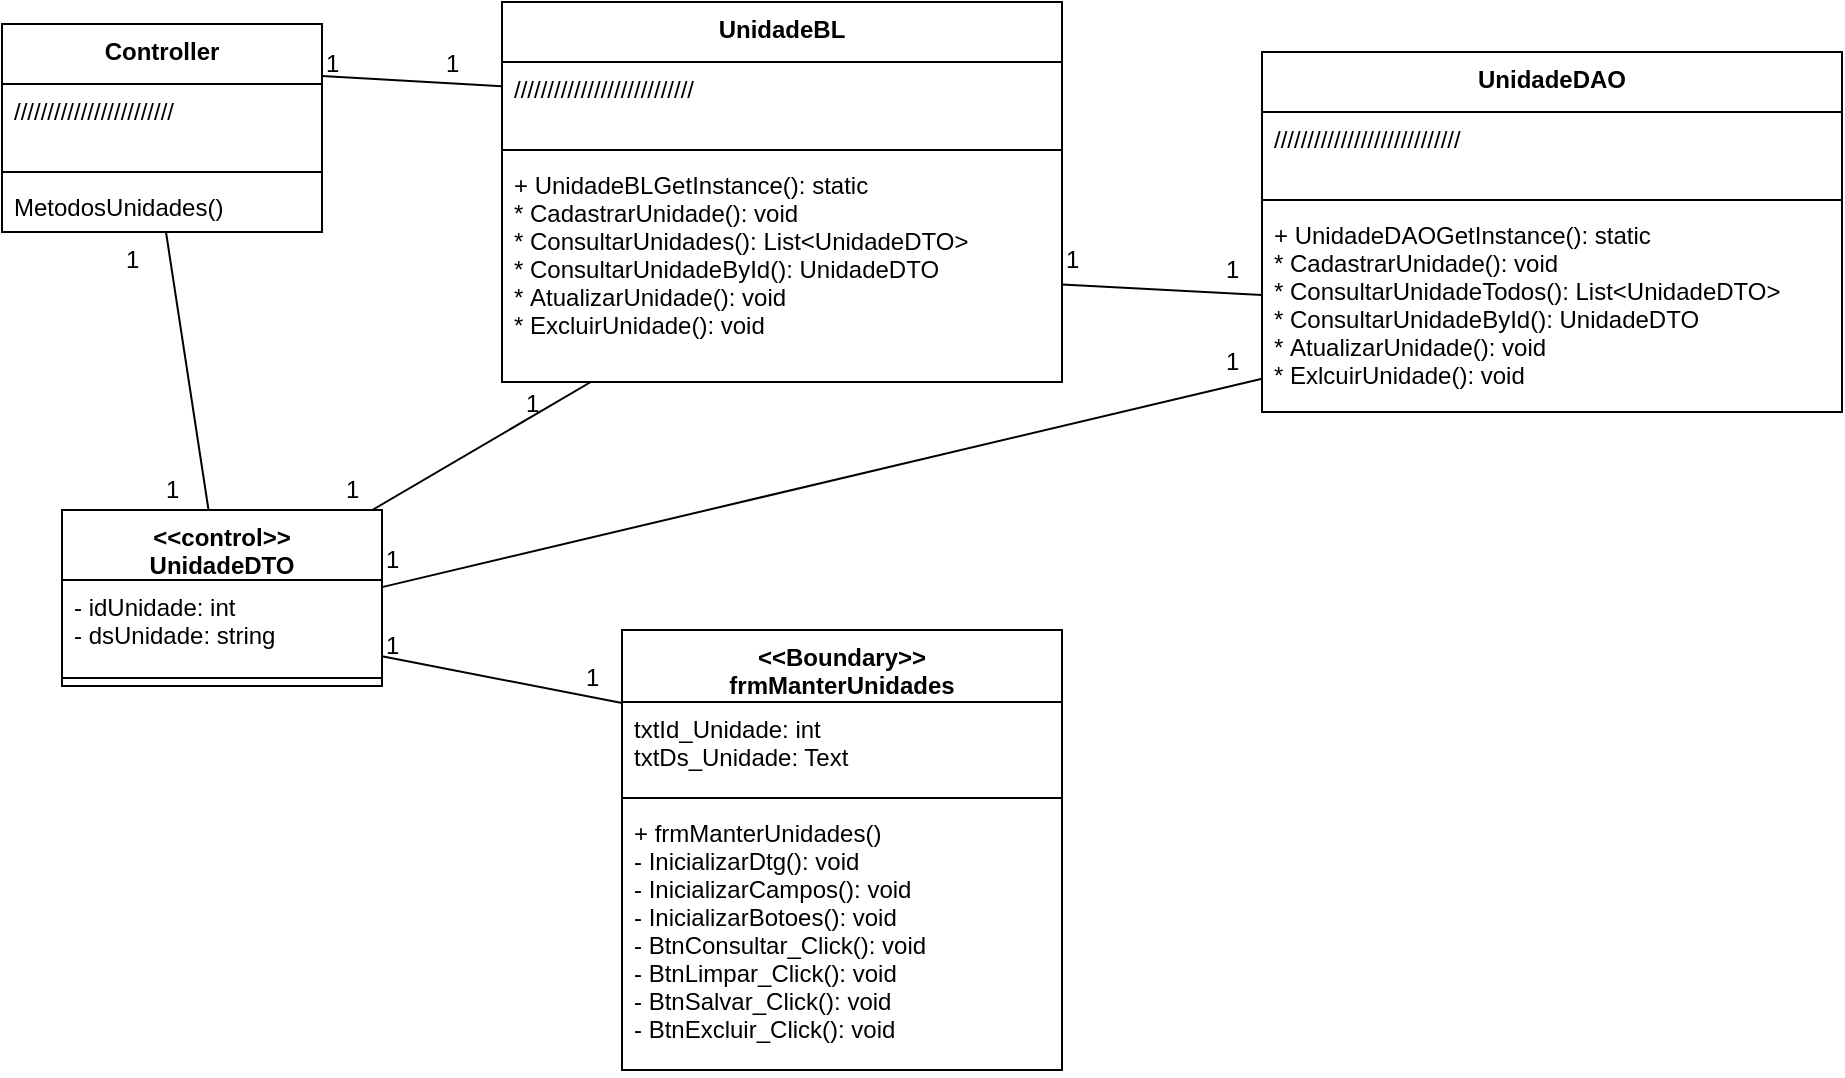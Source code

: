 <mxfile version="11.3.0" type="device" pages="1"><diagram id="A0SNX5dPbqZV_Rk6l2DO" name="Page-1"><mxGraphModel dx="868" dy="510" grid="1" gridSize="10" guides="1" tooltips="1" connect="1" arrows="1" fold="1" page="1" pageScale="1" pageWidth="827" pageHeight="1169" math="0" shadow="0"><root><mxCell id="0"/><mxCell id="1" parent="0"/><mxCell id="xbiEdhpvB5nYgBmeK4Lv-1" value="&lt;&lt;Boundary&gt;&gt;&#10;frmManterUnidades" style="swimlane;fontStyle=1;align=center;verticalAlign=top;childLayout=stackLayout;horizontal=1;startSize=36;horizontalStack=0;resizeParent=1;resizeParentMax=0;resizeLast=0;collapsible=1;marginBottom=0;" parent="1" vertex="1"><mxGeometry x="780" y="340" width="220" height="220" as="geometry"/></mxCell><mxCell id="xbiEdhpvB5nYgBmeK4Lv-2" value="txtId_Unidade: int&#10;txtDs_Unidade: Text &#10; " style="text;strokeColor=none;fillColor=none;align=left;verticalAlign=top;spacingLeft=4;spacingRight=4;overflow=hidden;rotatable=0;points=[[0,0.5],[1,0.5]];portConstraint=eastwest;" parent="xbiEdhpvB5nYgBmeK4Lv-1" vertex="1"><mxGeometry y="36" width="220" height="44" as="geometry"/></mxCell><mxCell id="xbiEdhpvB5nYgBmeK4Lv-3" value="" style="line;strokeWidth=1;fillColor=none;align=left;verticalAlign=middle;spacingTop=-1;spacingLeft=3;spacingRight=3;rotatable=0;labelPosition=right;points=[];portConstraint=eastwest;" parent="xbiEdhpvB5nYgBmeK4Lv-1" vertex="1"><mxGeometry y="80" width="220" height="8" as="geometry"/></mxCell><mxCell id="xbiEdhpvB5nYgBmeK4Lv-4" value="+ frmManterUnidades()&#10;- InicializarDtg(): void&#10;- InicializarCampos(): void&#10;- InicializarBotoes(): void&#10;- BtnConsultar_Click(): void&#10;- BtnLimpar_Click(): void&#10;- BtnSalvar_Click(): void&#10;- BtnExcluir_Click(): void&#10;" style="text;strokeColor=none;fillColor=none;align=left;verticalAlign=top;spacingLeft=4;spacingRight=4;overflow=hidden;rotatable=0;points=[[0,0.5],[1,0.5]];portConstraint=eastwest;" parent="xbiEdhpvB5nYgBmeK4Lv-1" vertex="1"><mxGeometry y="88" width="220" height="132" as="geometry"/></mxCell><mxCell id="xbiEdhpvB5nYgBmeK4Lv-5" value="&lt;&lt;control&gt;&gt;&#10;UnidadeDTO&#10;" style="swimlane;fontStyle=1;align=center;verticalAlign=top;childLayout=stackLayout;horizontal=1;startSize=35;horizontalStack=0;resizeParent=1;resizeParentMax=0;resizeLast=0;collapsible=1;marginBottom=0;" parent="1" vertex="1"><mxGeometry x="500" y="280" width="160" height="88" as="geometry"/></mxCell><mxCell id="xbiEdhpvB5nYgBmeK4Lv-6" value="- idUnidade: int&#10;- dsUnidade: string&#10;" style="text;strokeColor=none;fillColor=none;align=left;verticalAlign=top;spacingLeft=4;spacingRight=4;overflow=hidden;rotatable=0;points=[[0,0.5],[1,0.5]];portConstraint=eastwest;" parent="xbiEdhpvB5nYgBmeK4Lv-5" vertex="1"><mxGeometry y="35" width="160" height="45" as="geometry"/></mxCell><mxCell id="xbiEdhpvB5nYgBmeK4Lv-7" value="" style="line;strokeWidth=1;fillColor=none;align=left;verticalAlign=middle;spacingTop=-1;spacingLeft=3;spacingRight=3;rotatable=0;labelPosition=right;points=[];portConstraint=eastwest;" parent="xbiEdhpvB5nYgBmeK4Lv-5" vertex="1"><mxGeometry y="80" width="160" height="8" as="geometry"/></mxCell><mxCell id="xbiEdhpvB5nYgBmeK4Lv-9" value="Controller" style="swimlane;fontStyle=1;align=center;verticalAlign=top;childLayout=stackLayout;horizontal=1;startSize=30;horizontalStack=0;resizeParent=1;resizeParentMax=0;resizeLast=0;collapsible=1;marginBottom=0;" parent="1" vertex="1"><mxGeometry x="470" y="37" width="160" height="104" as="geometry"/></mxCell><mxCell id="xbiEdhpvB5nYgBmeK4Lv-10" value="////////////////////////" style="text;strokeColor=none;fillColor=none;align=left;verticalAlign=top;spacingLeft=4;spacingRight=4;overflow=hidden;rotatable=0;points=[[0,0.5],[1,0.5]];portConstraint=eastwest;" parent="xbiEdhpvB5nYgBmeK4Lv-9" vertex="1"><mxGeometry y="30" width="160" height="40" as="geometry"/></mxCell><mxCell id="xbiEdhpvB5nYgBmeK4Lv-11" value="" style="line;strokeWidth=1;fillColor=none;align=left;verticalAlign=middle;spacingTop=-1;spacingLeft=3;spacingRight=3;rotatable=0;labelPosition=right;points=[];portConstraint=eastwest;" parent="xbiEdhpvB5nYgBmeK4Lv-9" vertex="1"><mxGeometry y="70" width="160" height="8" as="geometry"/></mxCell><mxCell id="xbiEdhpvB5nYgBmeK4Lv-12" value="MetodosUnidades()" style="text;strokeColor=none;fillColor=none;align=left;verticalAlign=top;spacingLeft=4;spacingRight=4;overflow=hidden;rotatable=0;points=[[0,0.5],[1,0.5]];portConstraint=eastwest;" parent="xbiEdhpvB5nYgBmeK4Lv-9" vertex="1"><mxGeometry y="78" width="160" height="26" as="geometry"/></mxCell><mxCell id="xbiEdhpvB5nYgBmeK4Lv-13" value="UnidadeBL" style="swimlane;fontStyle=1;align=center;verticalAlign=top;childLayout=stackLayout;horizontal=1;startSize=30;horizontalStack=0;resizeParent=1;resizeParentMax=0;resizeLast=0;collapsible=1;marginBottom=0;" parent="1" vertex="1"><mxGeometry x="720" y="26" width="280" height="190" as="geometry"/></mxCell><mxCell id="xbiEdhpvB5nYgBmeK4Lv-14" value="///////////////////////////" style="text;strokeColor=none;fillColor=none;align=left;verticalAlign=top;spacingLeft=4;spacingRight=4;overflow=hidden;rotatable=0;points=[[0,0.5],[1,0.5]];portConstraint=eastwest;" parent="xbiEdhpvB5nYgBmeK4Lv-13" vertex="1"><mxGeometry y="30" width="280" height="40" as="geometry"/></mxCell><mxCell id="xbiEdhpvB5nYgBmeK4Lv-15" value="" style="line;strokeWidth=1;fillColor=none;align=left;verticalAlign=middle;spacingTop=-1;spacingLeft=3;spacingRight=3;rotatable=0;labelPosition=right;points=[];portConstraint=eastwest;" parent="xbiEdhpvB5nYgBmeK4Lv-13" vertex="1"><mxGeometry y="70" width="280" height="8" as="geometry"/></mxCell><mxCell id="xbiEdhpvB5nYgBmeK4Lv-16" value="+ UnidadeBLGetInstance(): static&#10;* CadastrarUnidade(): void&#10;* ConsultarUnidades(): List&lt;UnidadeDTO&gt;&#10;* ConsultarUnidadeById(): UnidadeDTO&#10;* AtualizarUnidade(): void&#10;* ExcluirUnidade(): void" style="text;strokeColor=none;fillColor=none;align=left;verticalAlign=top;spacingLeft=4;spacingRight=4;overflow=hidden;rotatable=0;points=[[0,0.5],[1,0.5]];portConstraint=eastwest;" parent="xbiEdhpvB5nYgBmeK4Lv-13" vertex="1"><mxGeometry y="78" width="280" height="112" as="geometry"/></mxCell><mxCell id="xbiEdhpvB5nYgBmeK4Lv-17" value="UnidadeDAO" style="swimlane;fontStyle=1;align=center;verticalAlign=top;childLayout=stackLayout;horizontal=1;startSize=30;horizontalStack=0;resizeParent=1;resizeParentMax=0;resizeLast=0;collapsible=1;marginBottom=0;" parent="1" vertex="1"><mxGeometry x="1100" y="51" width="290" height="180" as="geometry"/></mxCell><mxCell id="xbiEdhpvB5nYgBmeK4Lv-18" value="////////////////////////////" style="text;strokeColor=none;fillColor=none;align=left;verticalAlign=top;spacingLeft=4;spacingRight=4;overflow=hidden;rotatable=0;points=[[0,0.5],[1,0.5]];portConstraint=eastwest;" parent="xbiEdhpvB5nYgBmeK4Lv-17" vertex="1"><mxGeometry y="30" width="290" height="40" as="geometry"/></mxCell><mxCell id="xbiEdhpvB5nYgBmeK4Lv-19" value="" style="line;strokeWidth=1;fillColor=none;align=left;verticalAlign=middle;spacingTop=-1;spacingLeft=3;spacingRight=3;rotatable=0;labelPosition=right;points=[];portConstraint=eastwest;" parent="xbiEdhpvB5nYgBmeK4Lv-17" vertex="1"><mxGeometry y="70" width="290" height="8" as="geometry"/></mxCell><mxCell id="xbiEdhpvB5nYgBmeK4Lv-20" value="+ UnidadeDAOGetInstance(): static&#10;* CadastrarUnidade(): void&#10;* ConsultarUnidadeTodos(): List&lt;UnidadeDTO&gt;&#10;* ConsultarUnidadeById(): UnidadeDTO&#10;* AtualizarUnidade(): void&#10;* ExlcuirUnidade(): void " style="text;strokeColor=none;fillColor=none;align=left;verticalAlign=top;spacingLeft=4;spacingRight=4;overflow=hidden;rotatable=0;points=[[0,0.5],[1,0.5]];portConstraint=eastwest;" parent="xbiEdhpvB5nYgBmeK4Lv-17" vertex="1"><mxGeometry y="78" width="290" height="102" as="geometry"/></mxCell><mxCell id="xbiEdhpvB5nYgBmeK4Lv-25" value="" style="endArrow=none;html=1;" parent="1" source="xbiEdhpvB5nYgBmeK4Lv-6" target="xbiEdhpvB5nYgBmeK4Lv-2" edge="1"><mxGeometry width="50" height="50" relative="1" as="geometry"><mxPoint x="660" y="310" as="sourcePoint"/><mxPoint x="710" y="260" as="targetPoint"/></mxGeometry></mxCell><mxCell id="xbiEdhpvB5nYgBmeK4Lv-26" value="" style="endArrow=none;html=1;" parent="1" source="xbiEdhpvB5nYgBmeK4Lv-5" target="xbiEdhpvB5nYgBmeK4Lv-12" edge="1"><mxGeometry width="50" height="50" relative="1" as="geometry"><mxPoint x="549.829" y="248.5" as="sourcePoint"/><mxPoint x="565.773" y="172.5" as="targetPoint"/></mxGeometry></mxCell><mxCell id="xbiEdhpvB5nYgBmeK4Lv-27" value="" style="endArrow=none;html=1;exitX=1;exitY=0.25;exitDx=0;exitDy=0;" parent="1" source="xbiEdhpvB5nYgBmeK4Lv-9" target="xbiEdhpvB5nYgBmeK4Lv-14" edge="1"><mxGeometry width="50" height="50" relative="1" as="geometry"><mxPoint x="651.829" y="179" as="sourcePoint"/><mxPoint x="667.773" y="103" as="targetPoint"/></mxGeometry></mxCell><mxCell id="xbiEdhpvB5nYgBmeK4Lv-29" value="" style="endArrow=none;html=1;" parent="1" source="xbiEdhpvB5nYgBmeK4Lv-6" target="xbiEdhpvB5nYgBmeK4Lv-20" edge="1"><mxGeometry width="50" height="50" relative="1" as="geometry"><mxPoint x="670" y="308.37" as="sourcePoint"/><mxPoint x="776.464" y="237" as="targetPoint"/></mxGeometry></mxCell><mxCell id="B-N_p0Z36HsOjt-CsYZ3-1" value="1" style="text;html=1;resizable=0;points=[];autosize=1;align=left;verticalAlign=top;spacingTop=-4;" vertex="1" parent="1"><mxGeometry x="630" y="47" width="20" height="20" as="geometry"/></mxCell><mxCell id="B-N_p0Z36HsOjt-CsYZ3-2" value="1" style="text;html=1;resizable=0;points=[];autosize=1;align=left;verticalAlign=top;spacingTop=-4;" vertex="1" parent="1"><mxGeometry x="690" y="47" width="20" height="20" as="geometry"/></mxCell><mxCell id="B-N_p0Z36HsOjt-CsYZ3-3" value="1" style="text;html=1;resizable=0;points=[];autosize=1;align=left;verticalAlign=top;spacingTop=-4;" vertex="1" parent="1"><mxGeometry x="530" y="145" width="20" height="20" as="geometry"/></mxCell><mxCell id="B-N_p0Z36HsOjt-CsYZ3-4" value="1" style="text;html=1;resizable=0;points=[];autosize=1;align=left;verticalAlign=top;spacingTop=-4;" vertex="1" parent="1"><mxGeometry x="550" y="260" width="20" height="20" as="geometry"/></mxCell><mxCell id="B-N_p0Z36HsOjt-CsYZ3-5" value="1" style="text;html=1;resizable=0;points=[];autosize=1;align=left;verticalAlign=top;spacingTop=-4;" vertex="1" parent="1"><mxGeometry x="640" y="260" width="20" height="20" as="geometry"/></mxCell><mxCell id="B-N_p0Z36HsOjt-CsYZ3-7" value="" style="endArrow=none;html=1;" edge="1" parent="1" source="xbiEdhpvB5nYgBmeK4Lv-5" target="xbiEdhpvB5nYgBmeK4Lv-16"><mxGeometry width="50" height="50" relative="1" as="geometry"><mxPoint x="657.647" y="280" as="sourcePoint"/><mxPoint x="700" y="243.692" as="targetPoint"/></mxGeometry></mxCell><mxCell id="B-N_p0Z36HsOjt-CsYZ3-8" value="1" style="text;html=1;resizable=0;points=[];autosize=1;align=left;verticalAlign=top;spacingTop=-4;" vertex="1" parent="1"><mxGeometry x="730" y="217" width="20" height="20" as="geometry"/></mxCell><mxCell id="B-N_p0Z36HsOjt-CsYZ3-9" value="1" style="text;html=1;resizable=0;points=[];autosize=1;align=left;verticalAlign=top;spacingTop=-4;" vertex="1" parent="1"><mxGeometry x="660" y="295" width="20" height="20" as="geometry"/></mxCell><mxCell id="B-N_p0Z36HsOjt-CsYZ3-10" value="1" style="text;html=1;resizable=0;points=[];autosize=1;align=left;verticalAlign=top;spacingTop=-4;" vertex="1" parent="1"><mxGeometry x="660" y="337.5" width="20" height="20" as="geometry"/></mxCell><mxCell id="B-N_p0Z36HsOjt-CsYZ3-11" value="1" style="text;html=1;resizable=0;points=[];autosize=1;align=left;verticalAlign=top;spacingTop=-4;" vertex="1" parent="1"><mxGeometry x="760" y="354" width="20" height="20" as="geometry"/></mxCell><mxCell id="B-N_p0Z36HsOjt-CsYZ3-12" value="1" style="text;html=1;resizable=0;points=[];autosize=1;align=left;verticalAlign=top;spacingTop=-4;" vertex="1" parent="1"><mxGeometry x="1080" y="196" width="20" height="20" as="geometry"/></mxCell><mxCell id="B-N_p0Z36HsOjt-CsYZ3-13" value="" style="endArrow=none;html=1;" edge="1" parent="1" source="xbiEdhpvB5nYgBmeK4Lv-16" target="xbiEdhpvB5nYgBmeK4Lv-20"><mxGeometry width="50" height="50" relative="1" as="geometry"><mxPoint x="667.647" y="290" as="sourcePoint"/><mxPoint x="761.176" y="237" as="targetPoint"/></mxGeometry></mxCell><mxCell id="B-N_p0Z36HsOjt-CsYZ3-14" value="1" style="text;html=1;resizable=0;points=[];autosize=1;align=left;verticalAlign=top;spacingTop=-4;" vertex="1" parent="1"><mxGeometry x="1000" y="145" width="20" height="20" as="geometry"/></mxCell><mxCell id="B-N_p0Z36HsOjt-CsYZ3-15" value="1" style="text;html=1;resizable=0;points=[];autosize=1;align=left;verticalAlign=top;spacingTop=-4;" vertex="1" parent="1"><mxGeometry x="1080" y="150" width="20" height="20" as="geometry"/></mxCell></root></mxGraphModel></diagram></mxfile>